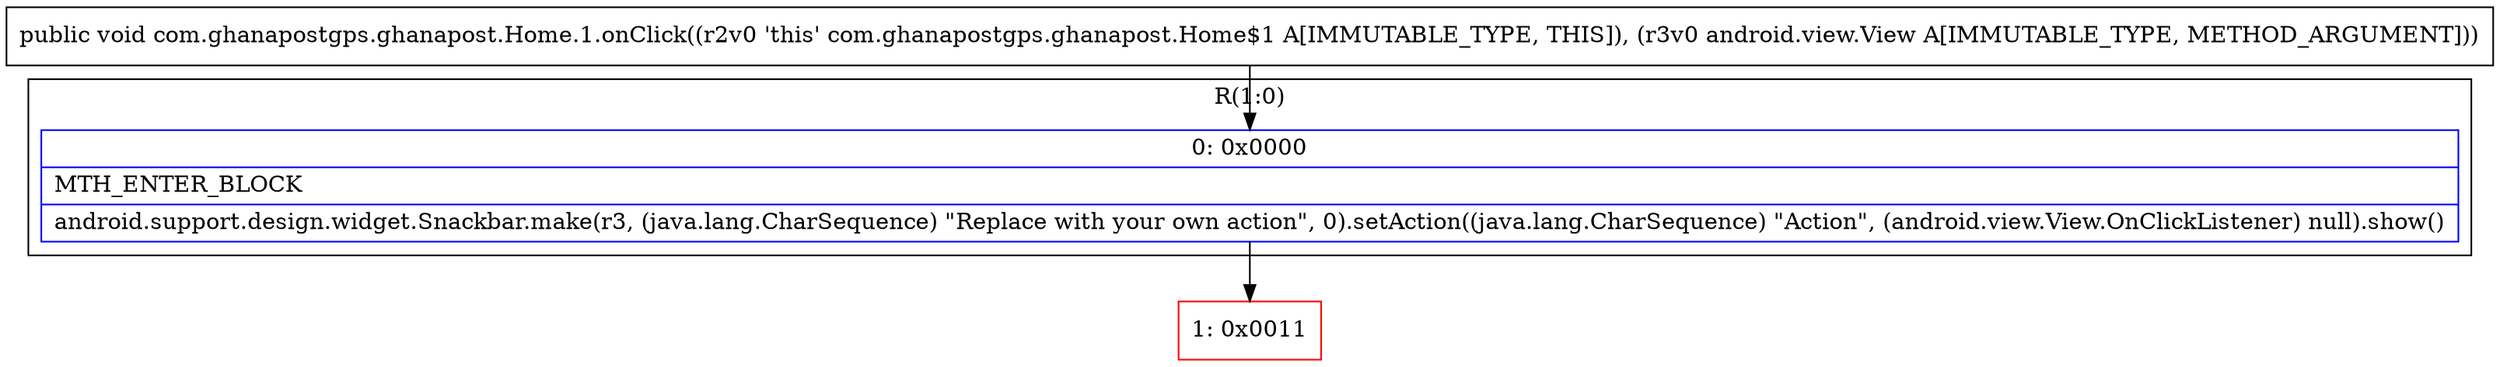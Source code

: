 digraph "CFG forcom.ghanapostgps.ghanapost.Home.1.onClick(Landroid\/view\/View;)V" {
subgraph cluster_Region_742675342 {
label = "R(1:0)";
node [shape=record,color=blue];
Node_0 [shape=record,label="{0\:\ 0x0000|MTH_ENTER_BLOCK\l|android.support.design.widget.Snackbar.make(r3, (java.lang.CharSequence) \"Replace with your own action\", 0).setAction((java.lang.CharSequence) \"Action\", (android.view.View.OnClickListener) null).show()\l}"];
}
Node_1 [shape=record,color=red,label="{1\:\ 0x0011}"];
MethodNode[shape=record,label="{public void com.ghanapostgps.ghanapost.Home.1.onClick((r2v0 'this' com.ghanapostgps.ghanapost.Home$1 A[IMMUTABLE_TYPE, THIS]), (r3v0 android.view.View A[IMMUTABLE_TYPE, METHOD_ARGUMENT])) }"];
MethodNode -> Node_0;
Node_0 -> Node_1;
}

